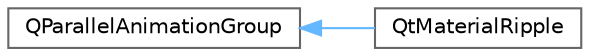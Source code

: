 digraph "类继承关系图"
{
 // LATEX_PDF_SIZE
  bgcolor="transparent";
  edge [fontname=Helvetica,fontsize=10,labelfontname=Helvetica,labelfontsize=10];
  node [fontname=Helvetica,fontsize=10,shape=box,height=0.2,width=0.4];
  rankdir="LR";
  Node0 [id="Node000000",label="QParallelAnimationGroup",height=0.2,width=0.4,color="grey40", fillcolor="white", style="filled",URL="$class_q_parallel_animation_group.html",tooltip="并行动画组类"];
  Node0 -> Node1 [id="edge324_Node000000_Node000001",dir="back",color="steelblue1",style="solid",tooltip=" "];
  Node1 [id="Node000001",label="QtMaterialRipple",height=0.2,width=0.4,color="grey40", fillcolor="white", style="filled",URL="$class_qt_material_ripple.html",tooltip="水波纹动画类，继承自 QParallelAnimationGroup，管理半径和透明度动画"];
}
